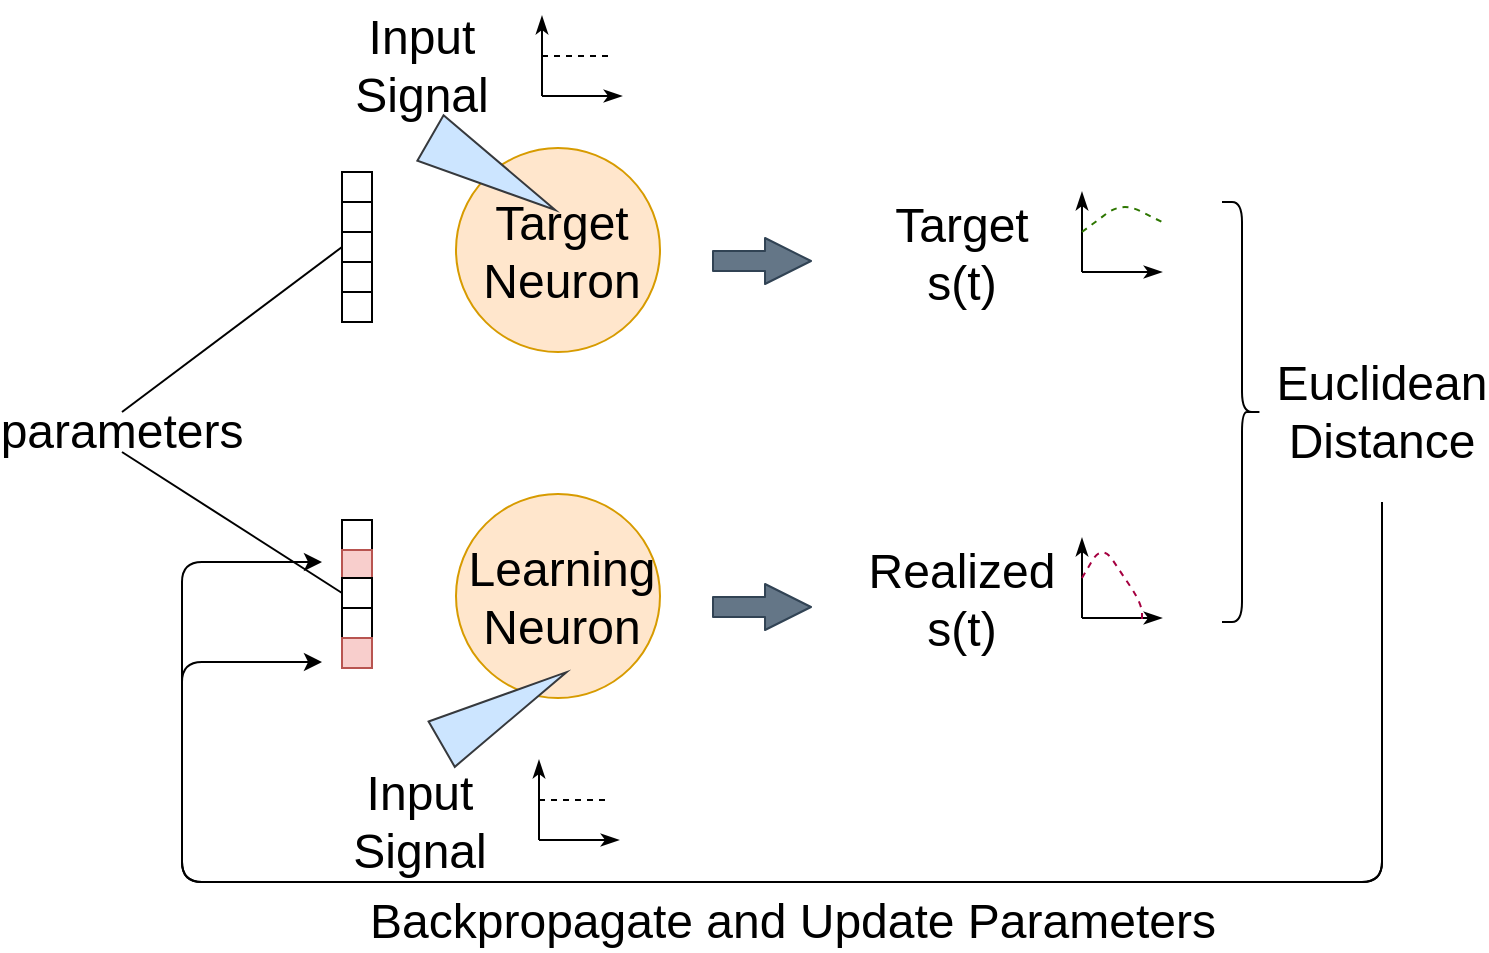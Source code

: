 <mxfile version="15.7.4" type="device"><diagram id="ts6IFz8fswat1NpA0mqT" name="Page-1"><mxGraphModel dx="782" dy="507" grid="1" gridSize="10" guides="1" tooltips="1" connect="1" arrows="1" fold="1" page="1" pageScale="1" pageWidth="800" pageHeight="500" math="0" shadow="0"><root><mxCell id="0"/><mxCell id="1" parent="0"/><mxCell id="lHw-aGGFqCXLMnm4gXzZ-1" value="" style="ellipse;whiteSpace=wrap;html=1;aspect=fixed;fillColor=#ffe6cc;strokeColor=#d79b00;" parent="1" vertex="1"><mxGeometry x="247" y="74" width="102" height="102" as="geometry"/></mxCell><mxCell id="lHw-aGGFqCXLMnm4gXzZ-2" value="" style="ellipse;whiteSpace=wrap;html=1;aspect=fixed;fillColor=#ffe6cc;strokeColor=#d79b00;" parent="1" vertex="1"><mxGeometry x="247" y="247" width="102" height="102" as="geometry"/></mxCell><mxCell id="lHw-aGGFqCXLMnm4gXzZ-3" value="&lt;font style=&quot;font-size: 24px;&quot;&gt;Target Neuron&lt;/font&gt;" style="text;html=1;strokeColor=none;fillColor=none;align=center;verticalAlign=middle;whiteSpace=wrap;rounded=0;fontSize=24;" parent="1" vertex="1"><mxGeometry x="270" y="91" width="60" height="70" as="geometry"/></mxCell><mxCell id="lHw-aGGFqCXLMnm4gXzZ-4" value="&lt;font style=&quot;font-size: 24px;&quot;&gt;Learning Neuron&lt;/font&gt;" style="text;html=1;strokeColor=none;fillColor=none;align=center;verticalAlign=middle;whiteSpace=wrap;rounded=0;fontSize=24;" parent="1" vertex="1"><mxGeometry x="270" y="264" width="60" height="70" as="geometry"/></mxCell><mxCell id="lHw-aGGFqCXLMnm4gXzZ-22" value="" style="rounded=0;whiteSpace=wrap;html=1;" parent="1" vertex="1"><mxGeometry x="190" y="86" width="15" height="15" as="geometry"/></mxCell><mxCell id="lHw-aGGFqCXLMnm4gXzZ-23" value="" style="rounded=0;whiteSpace=wrap;html=1;" parent="1" vertex="1"><mxGeometry x="190" y="101" width="15" height="15" as="geometry"/></mxCell><mxCell id="lHw-aGGFqCXLMnm4gXzZ-24" value="" style="rounded=0;whiteSpace=wrap;html=1;" parent="1" vertex="1"><mxGeometry x="190" y="116" width="15" height="15" as="geometry"/></mxCell><mxCell id="lHw-aGGFqCXLMnm4gXzZ-25" value="" style="rounded=0;whiteSpace=wrap;html=1;" parent="1" vertex="1"><mxGeometry x="190" y="131" width="15" height="15" as="geometry"/></mxCell><mxCell id="lHw-aGGFqCXLMnm4gXzZ-26" value="" style="rounded=0;whiteSpace=wrap;html=1;" parent="1" vertex="1"><mxGeometry x="190" y="146" width="15" height="15" as="geometry"/></mxCell><mxCell id="lHw-aGGFqCXLMnm4gXzZ-28" value="" style="rounded=0;whiteSpace=wrap;html=1;" parent="1" vertex="1"><mxGeometry x="190" y="260" width="15" height="15" as="geometry"/></mxCell><mxCell id="lHw-aGGFqCXLMnm4gXzZ-29" value="" style="rounded=0;whiteSpace=wrap;html=1;fillColor=#f8cecc;strokeColor=#b85450;" parent="1" vertex="1"><mxGeometry x="190" y="275" width="15" height="15" as="geometry"/></mxCell><mxCell id="lHw-aGGFqCXLMnm4gXzZ-30" value="" style="rounded=0;whiteSpace=wrap;html=1;" parent="1" vertex="1"><mxGeometry x="190" y="289" width="15" height="15" as="geometry"/></mxCell><mxCell id="lHw-aGGFqCXLMnm4gXzZ-31" value="" style="rounded=0;whiteSpace=wrap;html=1;" parent="1" vertex="1"><mxGeometry x="190" y="304" width="15" height="15" as="geometry"/></mxCell><mxCell id="lHw-aGGFqCXLMnm4gXzZ-32" value="" style="rounded=0;whiteSpace=wrap;html=1;fillColor=#f8cecc;strokeColor=#b85450;" parent="1" vertex="1"><mxGeometry x="190" y="319" width="15" height="15" as="geometry"/></mxCell><mxCell id="lHw-aGGFqCXLMnm4gXzZ-33" value="&lt;font style=&quot;font-size: 24px;&quot;&gt;parameters&lt;/font&gt;" style="text;html=1;strokeColor=none;fillColor=none;align=center;verticalAlign=middle;whiteSpace=wrap;rounded=0;fontSize=24;" parent="1" vertex="1"><mxGeometry x="60" y="206" width="40" height="20" as="geometry"/></mxCell><mxCell id="lHw-aGGFqCXLMnm4gXzZ-34" value="" style="endArrow=none;html=1;exitX=0.5;exitY=0;exitDx=0;exitDy=0;entryX=0;entryY=0.5;entryDx=0;entryDy=0;" parent="1" source="lHw-aGGFqCXLMnm4gXzZ-33" target="lHw-aGGFqCXLMnm4gXzZ-24" edge="1"><mxGeometry width="50" height="50" relative="1" as="geometry"><mxPoint x="400" y="331" as="sourcePoint"/><mxPoint x="450" y="281" as="targetPoint"/></mxGeometry></mxCell><mxCell id="lHw-aGGFqCXLMnm4gXzZ-35" value="" style="endArrow=none;html=1;strokeWidth=1;exitX=0.5;exitY=1;exitDx=0;exitDy=0;entryX=0;entryY=0.5;entryDx=0;entryDy=0;" parent="1" source="lHw-aGGFqCXLMnm4gXzZ-33" target="lHw-aGGFqCXLMnm4gXzZ-30" edge="1"><mxGeometry width="50" height="50" relative="1" as="geometry"><mxPoint x="400" y="331" as="sourcePoint"/><mxPoint x="450" y="281" as="targetPoint"/></mxGeometry></mxCell><mxCell id="lHw-aGGFqCXLMnm4gXzZ-37" value="Input Signal" style="text;html=1;strokeColor=none;fillColor=none;align=center;verticalAlign=middle;whiteSpace=wrap;rounded=0;fontSize=24;" parent="1" vertex="1"><mxGeometry x="180" y="23" width="100" height="20" as="geometry"/></mxCell><mxCell id="lHw-aGGFqCXLMnm4gXzZ-38" value="" style="endArrow=none;html=1;fontSize=16;startArrow=classicThin;startFill=1;" parent="1" edge="1"><mxGeometry width="50" height="50" relative="1" as="geometry"><mxPoint x="290" y="8" as="sourcePoint"/><mxPoint x="290" y="48" as="targetPoint"/></mxGeometry></mxCell><mxCell id="lHw-aGGFqCXLMnm4gXzZ-39" value="" style="endArrow=none;html=1;fontSize=16;startArrow=classicThin;startFill=1;" parent="1" edge="1"><mxGeometry width="50" height="50" relative="1" as="geometry"><mxPoint x="330" y="48" as="sourcePoint"/><mxPoint x="290" y="48" as="targetPoint"/></mxGeometry></mxCell><mxCell id="lHw-aGGFqCXLMnm4gXzZ-40" value="" style="endArrow=none;dashed=1;html=1;fontSize=16;" parent="1" edge="1"><mxGeometry width="50" height="50" relative="1" as="geometry"><mxPoint x="290" y="28" as="sourcePoint"/><mxPoint x="325" y="28" as="targetPoint"/></mxGeometry></mxCell><mxCell id="lHw-aGGFqCXLMnm4gXzZ-42" value="" style="triangle;whiteSpace=wrap;html=1;rotation=60;direction=north;fillColor=#cce5ff;strokeColor=#36393d;" parent="1" vertex="1"><mxGeometry x="257.93" y="318.09" width="26.18" height="72" as="geometry"/></mxCell><mxCell id="lHw-aGGFqCXLMnm4gXzZ-43" value="Input Signal" style="text;html=1;strokeColor=none;fillColor=none;align=center;verticalAlign=middle;whiteSpace=wrap;rounded=0;fontSize=24;" parent="1" vertex="1"><mxGeometry x="178.5" y="401" width="100" height="20" as="geometry"/></mxCell><mxCell id="lHw-aGGFqCXLMnm4gXzZ-44" value="" style="endArrow=none;html=1;fontSize=16;startArrow=classicThin;startFill=1;" parent="1" edge="1"><mxGeometry width="50" height="50" relative="1" as="geometry"><mxPoint x="288.5" y="380" as="sourcePoint"/><mxPoint x="288.5" y="420" as="targetPoint"/></mxGeometry></mxCell><mxCell id="lHw-aGGFqCXLMnm4gXzZ-45" value="" style="endArrow=none;html=1;fontSize=16;startArrow=classicThin;startFill=1;" parent="1" edge="1"><mxGeometry width="50" height="50" relative="1" as="geometry"><mxPoint x="328.5" y="420" as="sourcePoint"/><mxPoint x="288.5" y="420" as="targetPoint"/></mxGeometry></mxCell><mxCell id="lHw-aGGFqCXLMnm4gXzZ-46" value="" style="endArrow=none;dashed=1;html=1;fontSize=16;" parent="1" edge="1"><mxGeometry width="50" height="50" relative="1" as="geometry"><mxPoint x="288.5" y="400" as="sourcePoint"/><mxPoint x="323.5" y="400" as="targetPoint"/></mxGeometry></mxCell><mxCell id="lHw-aGGFqCXLMnm4gXzZ-49" value="" style="shape=flexArrow;endArrow=classic;html=1;fontSize=16;strokeWidth=1;endWidth=12;endSize=7.33;fillColor=#647687;strokeColor=#314354;" parent="1" edge="1"><mxGeometry width="50" height="50" relative="1" as="geometry"><mxPoint x="375" y="130.5" as="sourcePoint"/><mxPoint x="425" y="130.5" as="targetPoint"/></mxGeometry></mxCell><mxCell id="lHw-aGGFqCXLMnm4gXzZ-50" value="" style="shape=flexArrow;endArrow=classic;html=1;fontSize=16;strokeWidth=1;endWidth=12;endSize=7.33;fillColor=#647687;strokeColor=#314354;" parent="1" edge="1"><mxGeometry width="50" height="50" relative="1" as="geometry"><mxPoint x="375" y="303.5" as="sourcePoint"/><mxPoint x="425" y="303.5" as="targetPoint"/></mxGeometry></mxCell><mxCell id="lHw-aGGFqCXLMnm4gXzZ-51" value="Target s(t)" style="text;html=1;strokeColor=none;fillColor=none;align=center;verticalAlign=middle;whiteSpace=wrap;rounded=0;fontSize=24;" parent="1" vertex="1"><mxGeometry x="450" y="117" width="100" height="20" as="geometry"/></mxCell><mxCell id="lHw-aGGFqCXLMnm4gXzZ-52" value="" style="endArrow=none;html=1;fontSize=16;startArrow=classicThin;startFill=1;" parent="1" edge="1"><mxGeometry width="50" height="50" relative="1" as="geometry"><mxPoint x="560" y="96" as="sourcePoint"/><mxPoint x="560" y="136" as="targetPoint"/></mxGeometry></mxCell><mxCell id="lHw-aGGFqCXLMnm4gXzZ-53" value="" style="endArrow=none;html=1;fontSize=16;startArrow=classicThin;startFill=1;" parent="1" edge="1"><mxGeometry width="50" height="50" relative="1" as="geometry"><mxPoint x="600" y="136" as="sourcePoint"/><mxPoint x="560" y="136" as="targetPoint"/></mxGeometry></mxCell><mxCell id="lHw-aGGFqCXLMnm4gXzZ-54" value="" style="endArrow=none;dashed=1;html=1;fontSize=16;fillColor=#60a917;strokeColor=#2D7600;" parent="1" edge="1"><mxGeometry width="50" height="50" relative="1" as="geometry"><mxPoint x="560" y="116" as="sourcePoint"/><mxPoint x="600" y="111" as="targetPoint"/><Array as="points"><mxPoint x="580" y="101"/></Array></mxGeometry></mxCell><mxCell id="lHw-aGGFqCXLMnm4gXzZ-55" value="Realized s(t)" style="text;html=1;strokeColor=none;fillColor=none;align=center;verticalAlign=middle;whiteSpace=wrap;rounded=0;fontSize=24;" parent="1" vertex="1"><mxGeometry x="450" y="290" width="100" height="20" as="geometry"/></mxCell><mxCell id="lHw-aGGFqCXLMnm4gXzZ-56" value="" style="endArrow=none;html=1;fontSize=16;startArrow=classicThin;startFill=1;" parent="1" edge="1"><mxGeometry width="50" height="50" relative="1" as="geometry"><mxPoint x="560" y="269" as="sourcePoint"/><mxPoint x="560" y="309" as="targetPoint"/></mxGeometry></mxCell><mxCell id="lHw-aGGFqCXLMnm4gXzZ-57" value="" style="endArrow=none;html=1;fontSize=16;startArrow=classicThin;startFill=1;" parent="1" edge="1"><mxGeometry width="50" height="50" relative="1" as="geometry"><mxPoint x="600" y="309" as="sourcePoint"/><mxPoint x="560" y="309" as="targetPoint"/></mxGeometry></mxCell><mxCell id="lHw-aGGFqCXLMnm4gXzZ-58" value="" style="endArrow=none;dashed=1;html=1;fontSize=16;fillColor=#d80073;strokeColor=#A50040;" parent="1" edge="1"><mxGeometry width="50" height="50" relative="1" as="geometry"><mxPoint x="560" y="289" as="sourcePoint"/><mxPoint x="590" y="312" as="targetPoint"/><Array as="points"><mxPoint x="570" y="272"/><mxPoint x="590" y="302"/></Array></mxGeometry></mxCell><mxCell id="lHw-aGGFqCXLMnm4gXzZ-60" value="" style="shape=curlyBracket;whiteSpace=wrap;html=1;rounded=1;flipH=1;fontSize=16;" parent="1" vertex="1"><mxGeometry x="630" y="101" width="20" height="210" as="geometry"/></mxCell><mxCell id="lHw-aGGFqCXLMnm4gXzZ-61" value="Euclidean Distance" style="text;html=1;strokeColor=none;fillColor=none;align=center;verticalAlign=middle;whiteSpace=wrap;rounded=0;fontSize=24;" parent="1" vertex="1"><mxGeometry x="690" y="196" width="40" height="20" as="geometry"/></mxCell><mxCell id="lHw-aGGFqCXLMnm4gXzZ-64" value="" style="edgeStyle=segmentEdgeStyle;endArrow=classic;html=1;fontSize=16;strokeWidth=1;" parent="1" edge="1"><mxGeometry width="50" height="50" relative="1" as="geometry"><mxPoint x="710" y="251" as="sourcePoint"/><mxPoint x="180" y="331" as="targetPoint"/><Array as="points"><mxPoint x="710" y="441"/><mxPoint x="110" y="441"/><mxPoint x="110" y="331"/></Array></mxGeometry></mxCell><mxCell id="lHw-aGGFqCXLMnm4gXzZ-65" value="" style="edgeStyle=segmentEdgeStyle;endArrow=classic;html=1;fontSize=16;strokeWidth=1;" parent="1" edge="1"><mxGeometry width="50" height="50" relative="1" as="geometry"><mxPoint x="710" y="251" as="sourcePoint"/><mxPoint x="180" y="281" as="targetPoint"/><Array as="points"><mxPoint x="710" y="441"/><mxPoint x="110" y="441"/><mxPoint x="110" y="281"/></Array></mxGeometry></mxCell><mxCell id="lHw-aGGFqCXLMnm4gXzZ-67" value="Backpropagate and Update Parameters" style="text;html=1;strokeColor=none;fillColor=none;align=center;verticalAlign=middle;whiteSpace=wrap;rounded=0;fontSize=24;" parent="1" vertex="1"><mxGeometry x="203" y="451" width="425" height="20" as="geometry"/></mxCell><mxCell id="wiwbb-WfDROeIydtw2H4-1" value="" style="triangle;whiteSpace=wrap;html=1;rotation=120;direction=north;fillColor=#cce5ff;strokeColor=#36393d;" parent="1" vertex="1"><mxGeometry x="252.32" y="51" width="26.18" height="72" as="geometry"/></mxCell></root></mxGraphModel></diagram></mxfile>